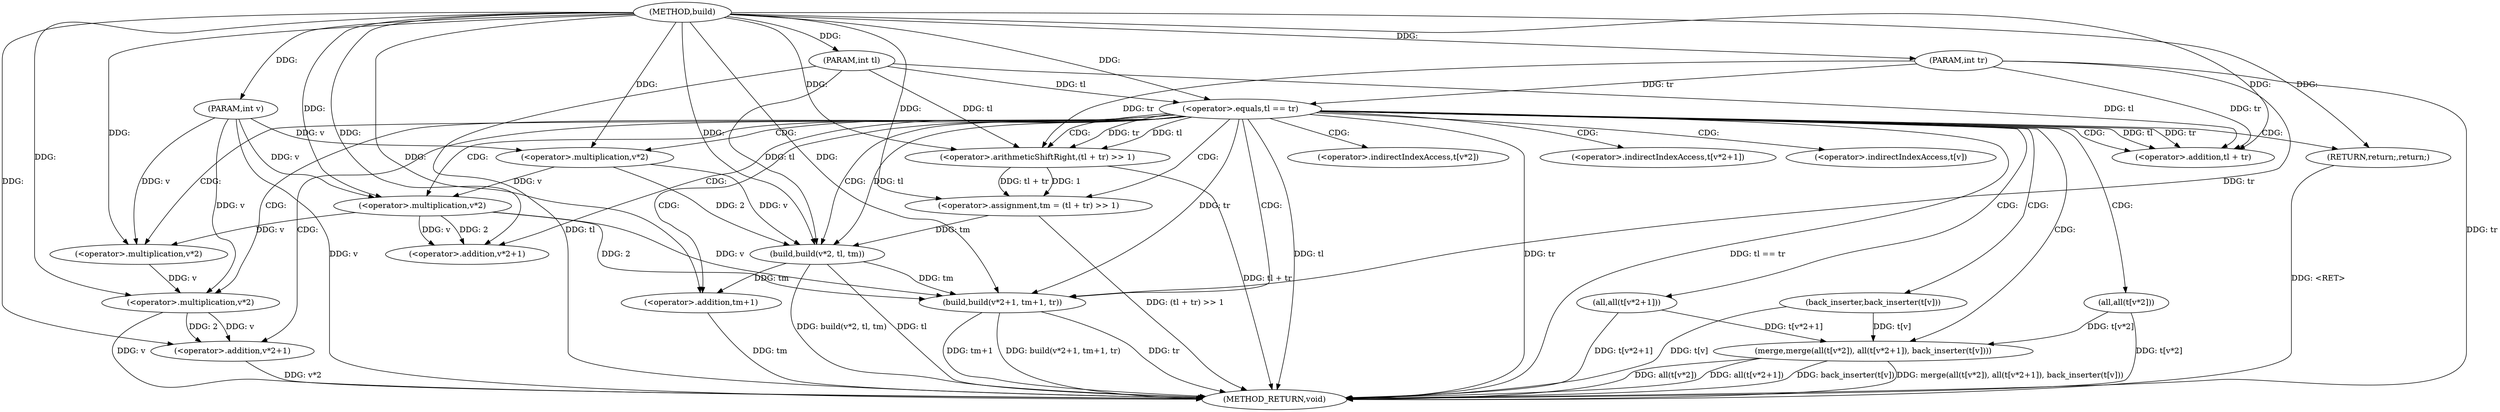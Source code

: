 digraph "build" {  
"1000188" [label = "(METHOD,build)" ]
"1000243" [label = "(METHOD_RETURN,void)" ]
"1000189" [label = "(PARAM,int v)" ]
"1000190" [label = "(PARAM,int tl)" ]
"1000191" [label = "(PARAM,int tr)" ]
"1000201" [label = "(<operator>.assignment,tm = (tl + tr) >> 1)" ]
"1000208" [label = "(build,build(v*2, tl, tm))" ]
"1000214" [label = "(build,build(v*2+1, tm+1, tr))" ]
"1000224" [label = "(merge,merge(all(t[v*2]), all(t[v*2+1]), back_inserter(t[v])))" ]
"1000194" [label = "(<operator>.equals,tl == tr)" ]
"1000199" [label = "(RETURN,return;,return;)" ]
"1000203" [label = "(<operator>.arithmeticShiftRight,(tl + tr) >> 1)" ]
"1000209" [label = "(<operator>.multiplication,v*2)" ]
"1000215" [label = "(<operator>.addition,v*2+1)" ]
"1000220" [label = "(<operator>.addition,tm+1)" ]
"1000225" [label = "(all,all(t[v*2]))" ]
"1000231" [label = "(all,all(t[v*2+1]))" ]
"1000239" [label = "(back_inserter,back_inserter(t[v]))" ]
"1000204" [label = "(<operator>.addition,tl + tr)" ]
"1000216" [label = "(<operator>.multiplication,v*2)" ]
"1000228" [label = "(<operator>.multiplication,v*2)" ]
"1000234" [label = "(<operator>.addition,v*2+1)" ]
"1000235" [label = "(<operator>.multiplication,v*2)" ]
"1000226" [label = "(<operator>.indirectIndexAccess,t[v*2])" ]
"1000232" [label = "(<operator>.indirectIndexAccess,t[v*2+1])" ]
"1000240" [label = "(<operator>.indirectIndexAccess,t[v])" ]
  "1000199" -> "1000243"  [ label = "DDG: <RET>"] 
  "1000189" -> "1000243"  [ label = "DDG: v"] 
  "1000190" -> "1000243"  [ label = "DDG: tl"] 
  "1000191" -> "1000243"  [ label = "DDG: tr"] 
  "1000194" -> "1000243"  [ label = "DDG: tl"] 
  "1000194" -> "1000243"  [ label = "DDG: tr"] 
  "1000194" -> "1000243"  [ label = "DDG: tl == tr"] 
  "1000203" -> "1000243"  [ label = "DDG: tl + tr"] 
  "1000201" -> "1000243"  [ label = "DDG: (tl + tr) >> 1"] 
  "1000208" -> "1000243"  [ label = "DDG: tl"] 
  "1000208" -> "1000243"  [ label = "DDG: build(v*2, tl, tm)"] 
  "1000220" -> "1000243"  [ label = "DDG: tm"] 
  "1000214" -> "1000243"  [ label = "DDG: tm+1"] 
  "1000214" -> "1000243"  [ label = "DDG: tr"] 
  "1000214" -> "1000243"  [ label = "DDG: build(v*2+1, tm+1, tr)"] 
  "1000225" -> "1000243"  [ label = "DDG: t[v*2]"] 
  "1000224" -> "1000243"  [ label = "DDG: all(t[v*2])"] 
  "1000235" -> "1000243"  [ label = "DDG: v"] 
  "1000234" -> "1000243"  [ label = "DDG: v*2"] 
  "1000231" -> "1000243"  [ label = "DDG: t[v*2+1]"] 
  "1000224" -> "1000243"  [ label = "DDG: all(t[v*2+1])"] 
  "1000239" -> "1000243"  [ label = "DDG: t[v]"] 
  "1000224" -> "1000243"  [ label = "DDG: back_inserter(t[v])"] 
  "1000224" -> "1000243"  [ label = "DDG: merge(all(t[v*2]), all(t[v*2+1]), back_inserter(t[v]))"] 
  "1000188" -> "1000189"  [ label = "DDG: "] 
  "1000188" -> "1000190"  [ label = "DDG: "] 
  "1000188" -> "1000191"  [ label = "DDG: "] 
  "1000203" -> "1000201"  [ label = "DDG: 1"] 
  "1000203" -> "1000201"  [ label = "DDG: tl + tr"] 
  "1000188" -> "1000201"  [ label = "DDG: "] 
  "1000209" -> "1000208"  [ label = "DDG: v"] 
  "1000209" -> "1000208"  [ label = "DDG: 2"] 
  "1000190" -> "1000208"  [ label = "DDG: tl"] 
  "1000188" -> "1000208"  [ label = "DDG: "] 
  "1000194" -> "1000208"  [ label = "DDG: tl"] 
  "1000201" -> "1000208"  [ label = "DDG: tm"] 
  "1000216" -> "1000214"  [ label = "DDG: 2"] 
  "1000216" -> "1000214"  [ label = "DDG: v"] 
  "1000188" -> "1000214"  [ label = "DDG: "] 
  "1000191" -> "1000214"  [ label = "DDG: tr"] 
  "1000194" -> "1000214"  [ label = "DDG: tr"] 
  "1000208" -> "1000214"  [ label = "DDG: tm"] 
  "1000225" -> "1000224"  [ label = "DDG: t[v*2]"] 
  "1000231" -> "1000224"  [ label = "DDG: t[v*2+1]"] 
  "1000239" -> "1000224"  [ label = "DDG: t[v]"] 
  "1000190" -> "1000194"  [ label = "DDG: tl"] 
  "1000188" -> "1000194"  [ label = "DDG: "] 
  "1000191" -> "1000194"  [ label = "DDG: tr"] 
  "1000188" -> "1000199"  [ label = "DDG: "] 
  "1000194" -> "1000203"  [ label = "DDG: tr"] 
  "1000191" -> "1000203"  [ label = "DDG: tr"] 
  "1000188" -> "1000203"  [ label = "DDG: "] 
  "1000194" -> "1000203"  [ label = "DDG: tl"] 
  "1000190" -> "1000203"  [ label = "DDG: tl"] 
  "1000189" -> "1000209"  [ label = "DDG: v"] 
  "1000188" -> "1000209"  [ label = "DDG: "] 
  "1000216" -> "1000215"  [ label = "DDG: 2"] 
  "1000216" -> "1000215"  [ label = "DDG: v"] 
  "1000188" -> "1000215"  [ label = "DDG: "] 
  "1000208" -> "1000220"  [ label = "DDG: tm"] 
  "1000188" -> "1000220"  [ label = "DDG: "] 
  "1000194" -> "1000204"  [ label = "DDG: tl"] 
  "1000190" -> "1000204"  [ label = "DDG: tl"] 
  "1000188" -> "1000204"  [ label = "DDG: "] 
  "1000194" -> "1000204"  [ label = "DDG: tr"] 
  "1000191" -> "1000204"  [ label = "DDG: tr"] 
  "1000209" -> "1000216"  [ label = "DDG: v"] 
  "1000189" -> "1000216"  [ label = "DDG: v"] 
  "1000188" -> "1000216"  [ label = "DDG: "] 
  "1000216" -> "1000228"  [ label = "DDG: v"] 
  "1000189" -> "1000228"  [ label = "DDG: v"] 
  "1000188" -> "1000228"  [ label = "DDG: "] 
  "1000235" -> "1000234"  [ label = "DDG: v"] 
  "1000235" -> "1000234"  [ label = "DDG: 2"] 
  "1000188" -> "1000234"  [ label = "DDG: "] 
  "1000228" -> "1000235"  [ label = "DDG: v"] 
  "1000189" -> "1000235"  [ label = "DDG: v"] 
  "1000188" -> "1000235"  [ label = "DDG: "] 
  "1000194" -> "1000215"  [ label = "CDG: "] 
  "1000194" -> "1000234"  [ label = "CDG: "] 
  "1000194" -> "1000225"  [ label = "CDG: "] 
  "1000194" -> "1000235"  [ label = "CDG: "] 
  "1000194" -> "1000239"  [ label = "CDG: "] 
  "1000194" -> "1000220"  [ label = "CDG: "] 
  "1000194" -> "1000203"  [ label = "CDG: "] 
  "1000194" -> "1000214"  [ label = "CDG: "] 
  "1000194" -> "1000201"  [ label = "CDG: "] 
  "1000194" -> "1000231"  [ label = "CDG: "] 
  "1000194" -> "1000208"  [ label = "CDG: "] 
  "1000194" -> "1000199"  [ label = "CDG: "] 
  "1000194" -> "1000224"  [ label = "CDG: "] 
  "1000194" -> "1000240"  [ label = "CDG: "] 
  "1000194" -> "1000209"  [ label = "CDG: "] 
  "1000194" -> "1000226"  [ label = "CDG: "] 
  "1000194" -> "1000216"  [ label = "CDG: "] 
  "1000194" -> "1000232"  [ label = "CDG: "] 
  "1000194" -> "1000228"  [ label = "CDG: "] 
  "1000194" -> "1000204"  [ label = "CDG: "] 
}
